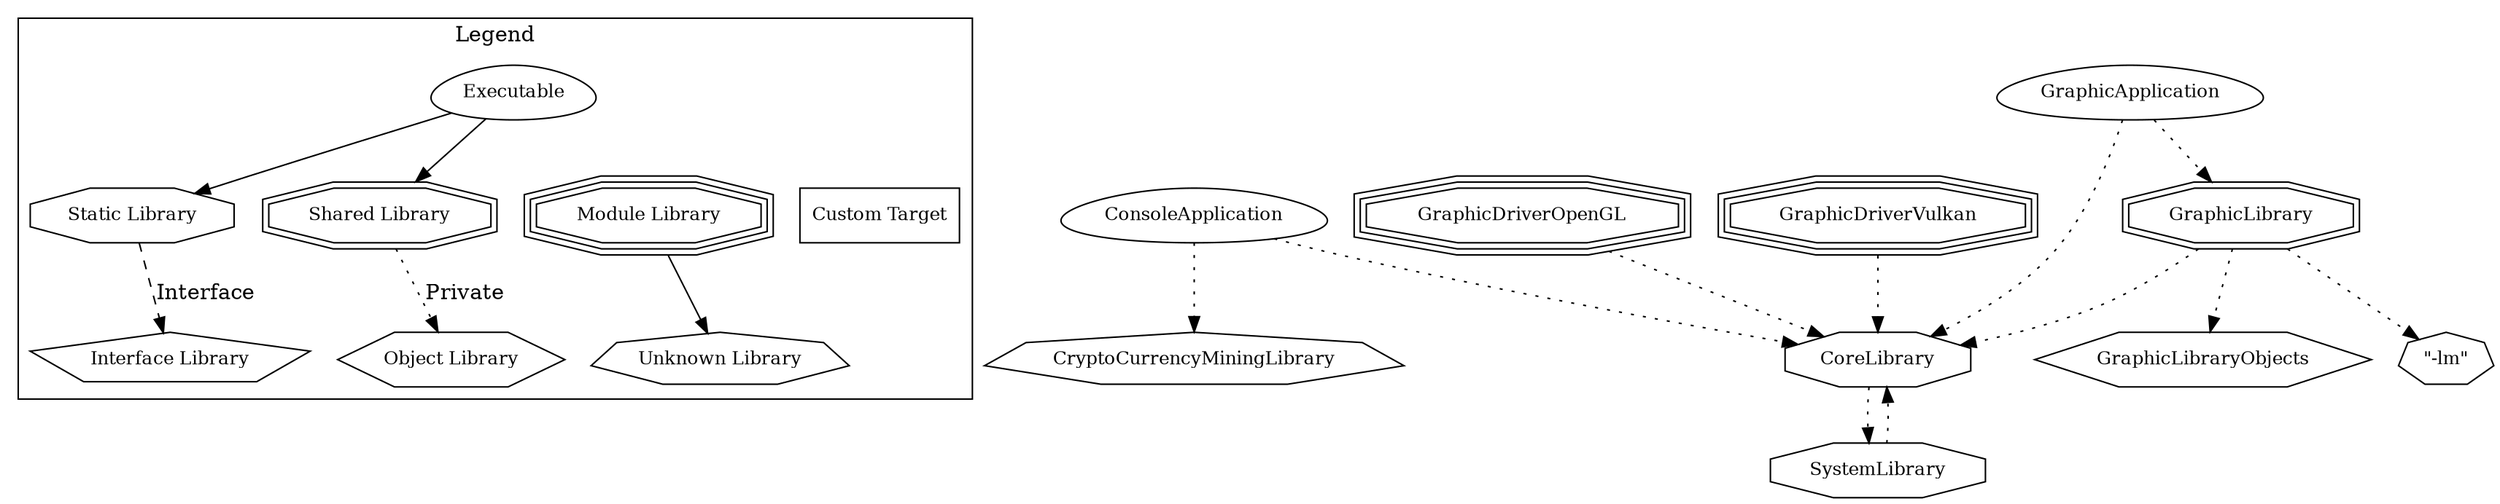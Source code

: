 digraph "GraphvizTestProject" {
node [
  fontsize = "12"
];
subgraph clusterLegend {
  label = "Legend";
  color = black;
  edge [ style = invis ];
  legendNode0 [ label = "Executable", shape = egg ];
  legendNode1 [ label = "Static Library", shape = octagon ];
  legendNode2 [ label = "Shared Library", shape = doubleoctagon ];
  legendNode3 [ label = "Module Library", shape = tripleoctagon ];
  legendNode4 [ label = "Interface Library", shape = pentagon ];
  legendNode5 [ label = "Object Library", shape = hexagon ];
  legendNode6 [ label = "Unknown Library", shape = septagon ];
  legendNode7 [ label = "Custom Target", shape = box ];
  legendNode0 -> legendNode1 [ style = solid ];
  legendNode0 -> legendNode2 [ style = solid ];
  legendNode0 -> legendNode3;
  legendNode1 -> legendNode4 [ label = "Interface", style = dashed ];
  legendNode2 -> legendNode5 [ label = "Private", style = dotted ];
  legendNode3 -> legendNode6 [ style = solid ];
  legendNode0 -> legendNode7;
}
    "node0" [ label = "ConsoleApplication", shape = egg ];
    "node1" [ label = "CoreLibrary", shape = octagon ];
    "node2" [ label = "SystemLibrary", shape = octagon ];
    "node2" -> "node1" [ style = dotted ] // SystemLibrary -> CoreLibrary
    "node1" -> "node2" [ style = dotted ] // CoreLibrary -> SystemLibrary
    "node0" -> "node1" [ style = dotted ] // ConsoleApplication -> CoreLibrary
    "node3" [ label = "CryptoCurrencyMiningLibrary", shape = septagon ];
    "node0" -> "node3" [ style = dotted ] // ConsoleApplication -> CryptoCurrencyMiningLibrary
    "node4" [ label = "GraphicApplication", shape = egg ];
    "node4" -> "node1" [ style = dotted ] // GraphicApplication -> CoreLibrary
    "node5" [ label = "GraphicLibrary", shape = doubleoctagon ];
    "node6" [ label = "\"-lm\"", shape = septagon ];
    "node5" -> "node6" [ style = dotted ] // GraphicLibrary -> "-lm"
    "node5" -> "node1" [ style = dotted ] // GraphicLibrary -> CoreLibrary
    "node7" [ label = "GraphicLibraryObjects", shape = hexagon ];
    "node5" -> "node7" [ style = dotted ] // GraphicLibrary -> GraphicLibraryObjects
    "node4" -> "node5" [ style = dotted ] // GraphicApplication -> GraphicLibrary
    "node8" [ label = "GraphicDriverOpenGL", shape = tripleoctagon ];
    "node8" -> "node1" [ style = dotted ] // GraphicDriverOpenGL -> CoreLibrary
    "node9" [ label = "GraphicDriverVulkan", shape = tripleoctagon ];
    "node9" -> "node1" [ style = dotted ] // GraphicDriverVulkan -> CoreLibrary
}
